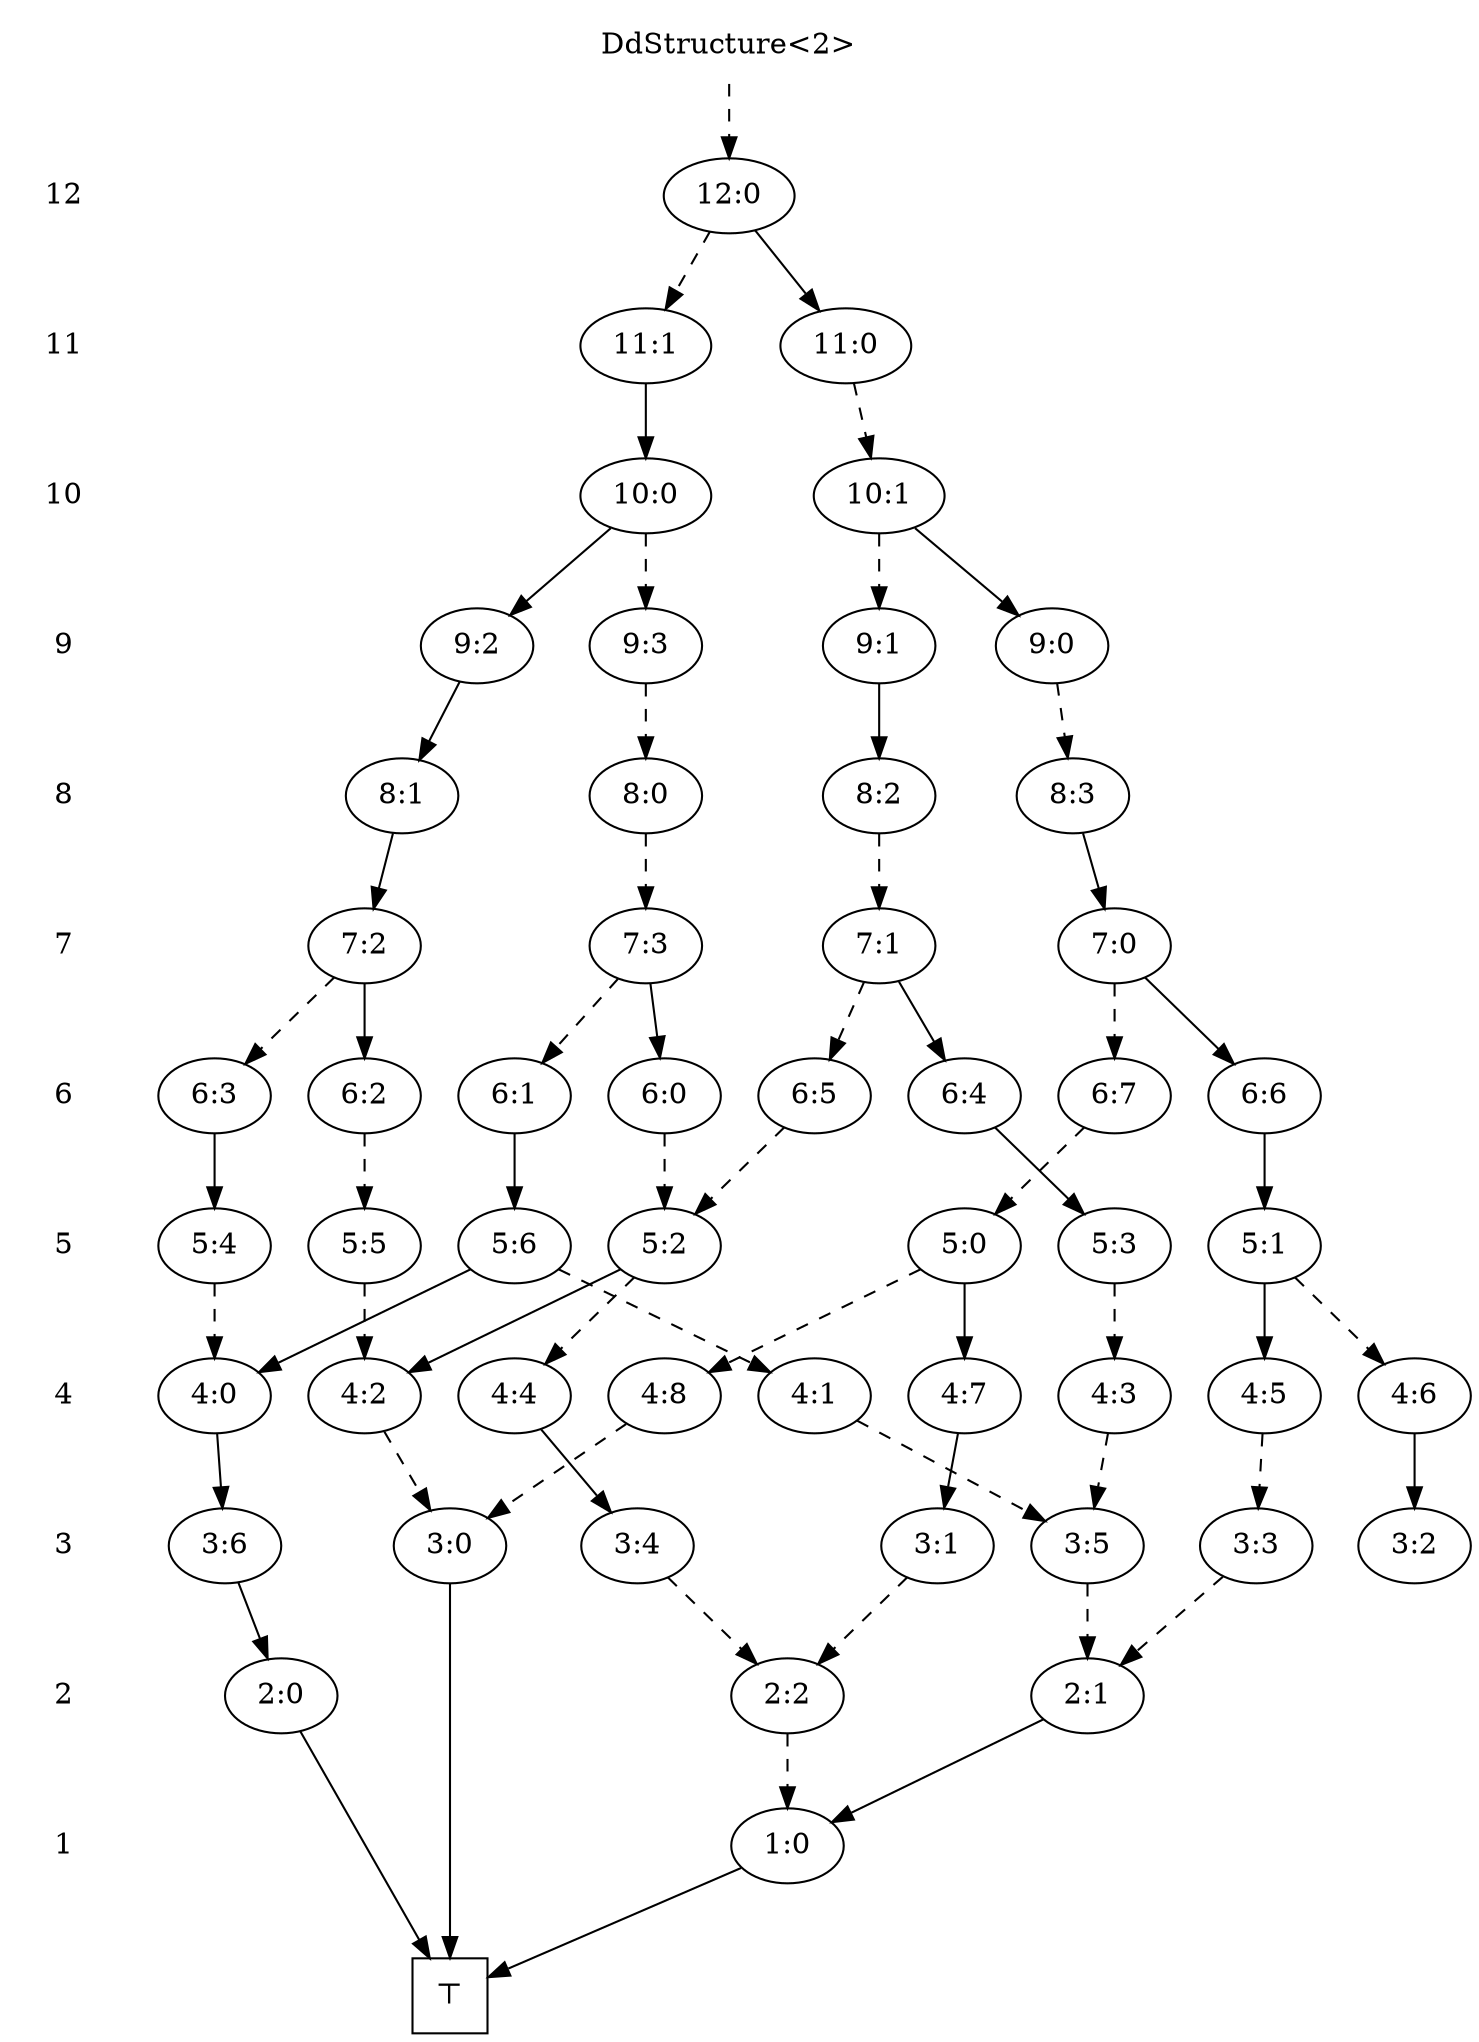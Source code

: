 digraph "DdStructure<2>" {
  12 [shape=none,label="12"];
  11 [shape=none,label="11"];
  10 [shape=none,label="10"];
  9 [shape=none,label="9"];
  8 [shape=none,label="8"];
  7 [shape=none,label="7"];
  6 [shape=none,label="6"];
  5 [shape=none,label="5"];
  4 [shape=none,label="4"];
  3 [shape=none,label="3"];
  2 [shape=none,label="2"];
  1 [shape=none,label="1"];
  12 -> 11 [style=invis];
  11 -> 10 [style=invis];
  10 -> 9 [style=invis];
  9 -> 8 [style=invis];
  8 -> 7 [style=invis];
  7 -> 6 [style=invis];
  6 -> 5 [style=invis];
  5 -> 4 [style=invis];
  4 -> 3 [style=invis];
  3 -> 2 [style=invis];
  2 -> 1 [style=invis];
  "^" [shape=none,label="DdStructure<2>"];
  "^" -> "12:0" [style=dashed];
  "12:0" [label="12:0"];
  "12:0" -> "11:0" [style=dashed];
  "12:0" -> "11:1" [style=solid];
  {rank=same; 12; "12:0"}
  "11:1" [label="11:0"];
  "11:0" [label="11:1"];
  "11:0" -> "10:1" [style=solid];
  "11:1" -> "10:0" [style=dashed];
  {rank=same; 11; "11:0"; "11:1"}
  "10:1" [label="10:0"];
  "10:0" [label="10:1"];
  "10:0" -> "9:2" [style=dashed];
  "10:0" -> "9:3" [style=solid];
  "10:1" -> "9:0" [style=dashed];
  "10:1" -> "9:1" [style=solid];
  {rank=same; 10; "10:0"; "10:1"}
  "9:3" [label="9:0"];
  "9:2" [label="9:1"];
  "9:1" [label="9:2"];
  "9:0" [label="9:3"];
  "9:0" -> "8:3" [style=dashed];
  "9:1" -> "8:2" [style=solid];
  "9:2" -> "8:1" [style=solid];
  "9:3" -> "8:0" [style=dashed];
  {rank=same; 9; "9:0"; "9:1"; "9:2"; "9:3"}
  "8:3" [label="8:0"];
  "8:2" [label="8:1"];
  "8:1" [label="8:2"];
  "8:0" [label="8:3"];
  "8:0" -> "7:3" [style=solid];
  "8:1" -> "7:2" [style=dashed];
  "8:2" -> "7:1" [style=solid];
  "8:3" -> "7:0" [style=dashed];
  {rank=same; 8; "8:0"; "8:1"; "8:2"; "8:3"}
  "7:3" [label="7:0"];
  "7:2" [label="7:1"];
  "7:1" [label="7:2"];
  "7:0" [label="7:3"];
  "7:0" -> "6:6" [style=dashed];
  "7:0" -> "6:7" [style=solid];
  "7:1" -> "6:4" [style=dashed];
  "7:1" -> "6:5" [style=solid];
  "7:2" -> "6:2" [style=dashed];
  "7:2" -> "6:3" [style=solid];
  "7:3" -> "6:0" [style=dashed];
  "7:3" -> "6:1" [style=solid];
  {rank=same; 7; "7:0"; "7:1"; "7:2"; "7:3"}
  "6:7" [label="6:0"];
  "6:6" [label="6:1"];
  "6:5" [label="6:2"];
  "6:4" [label="6:3"];
  "6:3" [label="6:4"];
  "6:2" [label="6:5"];
  "6:1" [label="6:6"];
  "6:0" [label="6:7"];
  "6:0" -> "5:6" [style=dashed];
  "6:1" -> "5:5" [style=solid];
  "6:2" -> "5:0" [style=dashed];
  "6:3" -> "5:4" [style=solid];
  "6:4" -> "5:3" [style=solid];
  "6:5" -> "5:2" [style=dashed];
  "6:6" -> "5:1" [style=solid];
  "6:7" -> "5:0" [style=dashed];
  {rank=same; 6; "6:0"; "6:1"; "6:2"; "6:3"; "6:4"; "6:5"; "6:6"; "6:7"}
  "5:6" [label="5:0"];
  "5:5" [label="5:1"];
  "5:4" [label="5:3"];
  "5:3" [label="5:4"];
  "5:2" [label="5:5"];
  "5:1" [label="5:6"];
  "5:0" [label="5:2"];
  "5:0" -> "4:8" [style=dashed];
  "5:0" -> "4:6" [style=solid];
  "5:1" -> "4:7" [style=dashed];
  "5:1" -> "4:5" [style=solid];
  "5:2" -> "4:6" [style=dashed];
  "5:3" -> "4:5" [style=dashed];
  "5:4" -> "4:4" [style=dashed];
  "5:5" -> "4:2" [style=dashed];
  "5:5" -> "4:3" [style=solid];
  "5:6" -> "4:0" [style=dashed];
  "5:6" -> "4:1" [style=solid];
  {rank=same; 5; "5:0"; "5:1"; "5:2"; "5:3"; "5:4"; "5:5"; "5:6"}
  "4:8" [label="4:4"];
  "4:7" [label="4:1"];
  "4:6" [label="4:2"];
  "4:5" [label="4:0"];
  "4:4" [label="4:3"];
  "4:3" [label="4:5"];
  "4:2" [label="4:6"];
  "4:1" [label="4:7"];
  "4:0" [label="4:8"];
  "4:0" -> "3:2" [style=dashed];
  "4:1" -> "3:6" [style=solid];
  "4:2" -> "3:5" [style=solid];
  "4:3" -> "3:4" [style=dashed];
  "4:4" -> "3:1" [style=dashed];
  "4:5" -> "3:3" [style=solid];
  "4:6" -> "3:2" [style=dashed];
  "4:7" -> "3:1" [style=dashed];
  "4:8" -> "3:0" [style=solid];
  {rank=same; 4; "4:0"; "4:1"; "4:2"; "4:3"; "4:4"; "4:5"; "4:6"; "4:7"; "4:8"}
  "3:6" [label="3:1"];
  "3:5" [label="3:2"];
  "3:4" [label="3:3"];
  "3:3" [label="3:6"];
  "3:2" [label="3:0"];
  "3:1" [label="3:5"];
  "3:0" [label="3:4"];
  "3:0" -> "2:0" [style=dashed];
  "3:1" -> "2:1" [style=dashed];
  "3:2" -> "0:2" [style=solid];
  "3:3" -> "2:2" [style=solid];
  "3:4" -> "2:1" [style=dashed];
  "3:6" -> "2:0" [style=dashed];
  {rank=same; 3; "3:0"; "3:1"; "3:2"; "3:3"; "3:4"; "3:5"; "3:6"}
  "2:2" [label="2:0"];
  "2:1" [label="2:1"];
  "2:0" [label="2:2"];
  "2:0" -> "1:0" [style=dashed];
  "2:1" -> "1:0" [style=solid];
  "2:2" -> "0:2" [style=solid];
  {rank=same; 2; "2:0"; "2:1"; "2:2"}
  "1:0" [label="1:0"];
  "1:0" -> "0:2" [style=solid];
  {rank=same; 1; "1:0"}
  "0:2" [shape=square,label="⊤"];
}